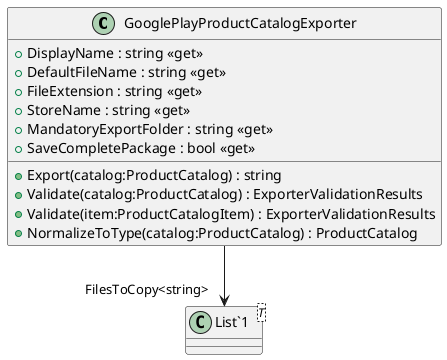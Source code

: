 @startuml
class GooglePlayProductCatalogExporter {
    + DisplayName : string <<get>>
    + DefaultFileName : string <<get>>
    + FileExtension : string <<get>>
    + StoreName : string <<get>>
    + MandatoryExportFolder : string <<get>>
    + SaveCompletePackage : bool <<get>>
    + Export(catalog:ProductCatalog) : string
    + Validate(catalog:ProductCatalog) : ExporterValidationResults
    + Validate(item:ProductCatalogItem) : ExporterValidationResults
    + NormalizeToType(catalog:ProductCatalog) : ProductCatalog
}
class "List`1"<T> {
}
GooglePlayProductCatalogExporter --> "FilesToCopy<string>" "List`1"
@enduml

